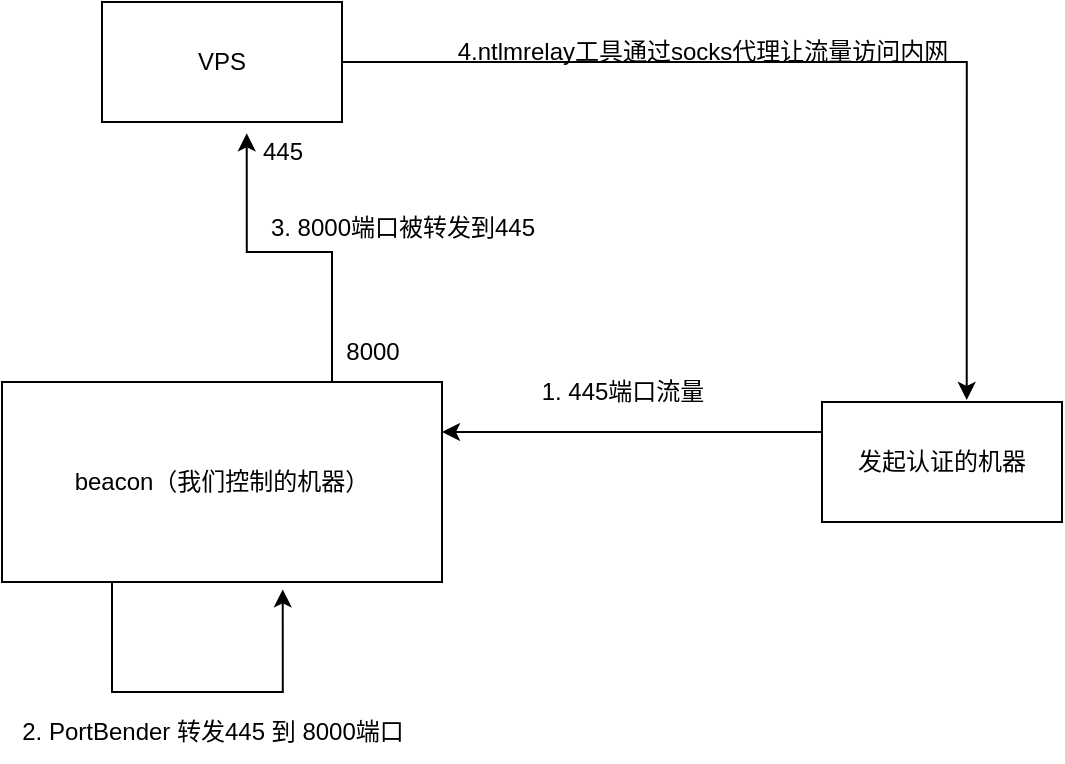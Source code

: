 <mxfile version="21.2.7" type="github">
  <diagram name="第 1 页" id="0g6Zbe-DuxP5mN3wOX4V">
    <mxGraphModel dx="1221" dy="743" grid="1" gridSize="10" guides="1" tooltips="1" connect="1" arrows="1" fold="1" page="1" pageScale="1" pageWidth="827" pageHeight="1169" math="0" shadow="0">
      <root>
        <mxCell id="0" />
        <mxCell id="1" parent="0" />
        <mxCell id="AVeBLkQXH3LSPvIHtZ58-1" style="edgeStyle=orthogonalEdgeStyle;rounded=0;orthogonalLoop=1;jettySize=auto;html=1;exitX=1;exitY=0.5;exitDx=0;exitDy=0;entryX=0.603;entryY=-0.017;entryDx=0;entryDy=0;entryPerimeter=0;" parent="1" source="VnybOerspw2ZasavD2Jz-1" target="VnybOerspw2ZasavD2Jz-2" edge="1">
          <mxGeometry relative="1" as="geometry" />
        </mxCell>
        <mxCell id="VnybOerspw2ZasavD2Jz-1" value="VPS" style="rounded=0;whiteSpace=wrap;html=1;" parent="1" vertex="1">
          <mxGeometry x="130" y="150" width="120" height="60" as="geometry" />
        </mxCell>
        <mxCell id="VnybOerspw2ZasavD2Jz-2" value="发起认证的机器" style="rounded=0;whiteSpace=wrap;html=1;" parent="1" vertex="1">
          <mxGeometry x="490" y="350" width="120" height="60" as="geometry" />
        </mxCell>
        <mxCell id="VnybOerspw2ZasavD2Jz-13" style="edgeStyle=orthogonalEdgeStyle;rounded=0;orthogonalLoop=1;jettySize=auto;html=1;exitX=0.25;exitY=1;exitDx=0;exitDy=0;entryX=0.638;entryY=1.037;entryDx=0;entryDy=0;entryPerimeter=0;" parent="1" source="VnybOerspw2ZasavD2Jz-3" target="VnybOerspw2ZasavD2Jz-3" edge="1">
          <mxGeometry relative="1" as="geometry">
            <mxPoint x="200" y="550" as="targetPoint" />
            <Array as="points">
              <mxPoint x="135" y="495" />
              <mxPoint x="220" y="495" />
            </Array>
          </mxGeometry>
        </mxCell>
        <mxCell id="AVeBLkQXH3LSPvIHtZ58-3" style="edgeStyle=orthogonalEdgeStyle;rounded=0;orthogonalLoop=1;jettySize=auto;html=1;exitX=0.75;exitY=0;exitDx=0;exitDy=0;entryX=0.603;entryY=1.094;entryDx=0;entryDy=0;entryPerimeter=0;" parent="1" source="VnybOerspw2ZasavD2Jz-3" target="VnybOerspw2ZasavD2Jz-1" edge="1">
          <mxGeometry relative="1" as="geometry" />
        </mxCell>
        <mxCell id="VnybOerspw2ZasavD2Jz-3" value="beacon（我们控制的机器）" style="rounded=0;whiteSpace=wrap;html=1;" parent="1" vertex="1">
          <mxGeometry x="80" y="340" width="220" height="100" as="geometry" />
        </mxCell>
        <mxCell id="VnybOerspw2ZasavD2Jz-4" value="" style="endArrow=classic;html=1;rounded=0;entryX=1;entryY=0.25;entryDx=0;entryDy=0;exitX=0;exitY=0.25;exitDx=0;exitDy=0;" parent="1" source="VnybOerspw2ZasavD2Jz-2" target="VnybOerspw2ZasavD2Jz-3" edge="1">
          <mxGeometry width="50" height="50" relative="1" as="geometry">
            <mxPoint x="430" y="360" as="sourcePoint" />
            <mxPoint x="320" y="360" as="targetPoint" />
          </mxGeometry>
        </mxCell>
        <mxCell id="VnybOerspw2ZasavD2Jz-5" value="1. 445端口流量" style="text;html=1;align=center;verticalAlign=middle;resizable=0;points=[];autosize=1;strokeColor=none;fillColor=none;" parent="1" vertex="1">
          <mxGeometry x="340" y="330" width="100" height="30" as="geometry" />
        </mxCell>
        <mxCell id="VnybOerspw2ZasavD2Jz-15" value="2. PortBender 转发445 到 8000端口" style="text;html=1;align=center;verticalAlign=middle;resizable=0;points=[];autosize=1;strokeColor=none;fillColor=none;" parent="1" vertex="1">
          <mxGeometry x="80" y="500" width="210" height="30" as="geometry" />
        </mxCell>
        <mxCell id="AVeBLkQXH3LSPvIHtZ58-4" value="3. 8000端口被转发到445" style="text;html=1;align=center;verticalAlign=middle;resizable=0;points=[];autosize=1;strokeColor=none;fillColor=none;" parent="1" vertex="1">
          <mxGeometry x="200" y="248" width="160" height="30" as="geometry" />
        </mxCell>
        <mxCell id="AVeBLkQXH3LSPvIHtZ58-5" value="8000" style="text;html=1;align=center;verticalAlign=middle;resizable=0;points=[];autosize=1;strokeColor=none;fillColor=none;" parent="1" vertex="1">
          <mxGeometry x="240" y="310" width="50" height="30" as="geometry" />
        </mxCell>
        <mxCell id="AVeBLkQXH3LSPvIHtZ58-6" value="445" style="text;html=1;align=center;verticalAlign=middle;resizable=0;points=[];autosize=1;strokeColor=none;fillColor=none;" parent="1" vertex="1">
          <mxGeometry x="200" y="210" width="40" height="30" as="geometry" />
        </mxCell>
        <mxCell id="AVeBLkQXH3LSPvIHtZ58-7" value="4.ntlmrelay工具通过socks代理让流量访问内网" style="text;html=1;align=center;verticalAlign=middle;resizable=0;points=[];autosize=1;strokeColor=none;fillColor=none;" parent="1" vertex="1">
          <mxGeometry x="295" y="160" width="270" height="30" as="geometry" />
        </mxCell>
      </root>
    </mxGraphModel>
  </diagram>
</mxfile>
